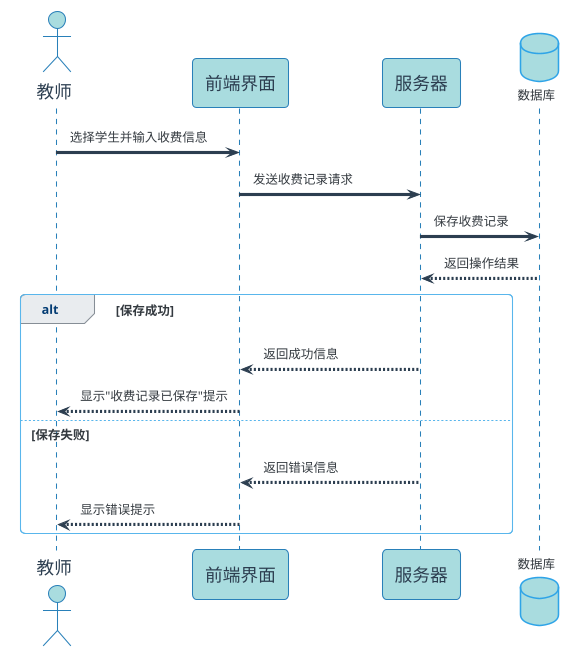 @startuml
!theme cerulean
skinparam backgroundColor #FFFFFF
skinparam sequence {
    ArrowColor #2C3E50
    ActorBorderColor #2980B9
    LifeLineBorderColor #2980B9
    LifeLineBackgroundColor #A9DCDF
    
    ParticipantBorderColor #2980B9
    ParticipantBackgroundColor #A9DCDF
    ParticipantFontName 微软雅黑
    ParticipantFontSize 17
    ParticipantFontColor #2C3E50
    
    ActorBackgroundColor #A9DCDF
    ActorFontColor #2C3E50
    ActorFontSize 17
    ActorFontName 微软雅黑
}

actor 教师 as Teacher
participant "前端界面" as Frontend #A9DCDF
participant "服务器" as Server #A9DCDF
database "数据库" as DB #A9DCDF

Teacher -> Frontend: 选择学生并输入收费信息
Frontend -> Server: 发送收费记录请求
Server -> DB: 保存收费记录
DB --> Server: 返回操作结果

alt 保存成功
    Server --> Frontend: 返回成功信息
    Frontend --> Teacher: 显示"收费记录已保存"提示
else 保存失败
    Server --> Frontend: 返回错误信息
    Frontend --> Teacher: 显示错误提示
end

@enduml 